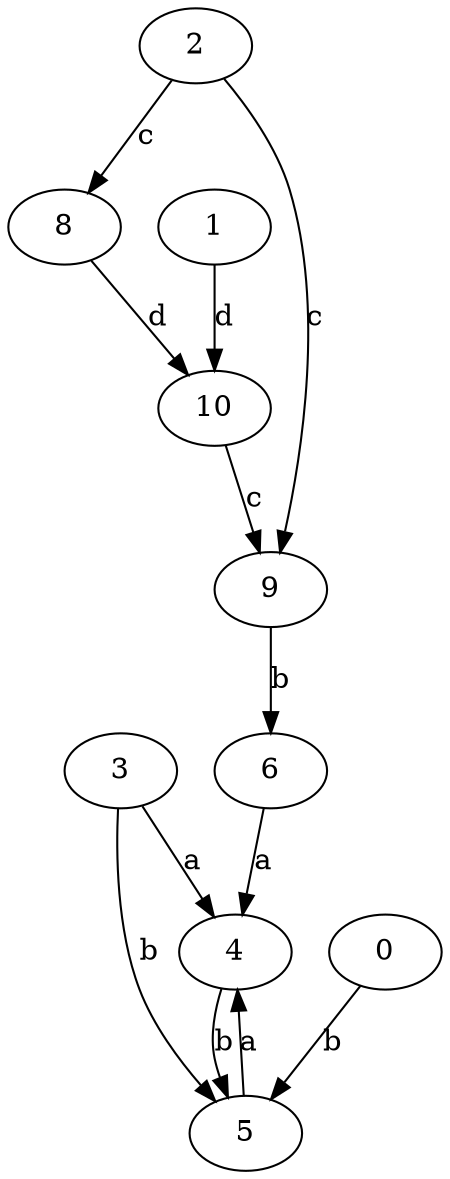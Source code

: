 strict digraph  {
3;
4;
5;
6;
8;
0;
1;
9;
10;
2;
3 -> 4  [label=a];
3 -> 5  [label=b];
4 -> 5  [label=b];
5 -> 4  [label=a];
6 -> 4  [label=a];
8 -> 10  [label=d];
0 -> 5  [label=b];
1 -> 10  [label=d];
9 -> 6  [label=b];
10 -> 9  [label=c];
2 -> 8  [label=c];
2 -> 9  [label=c];
}
